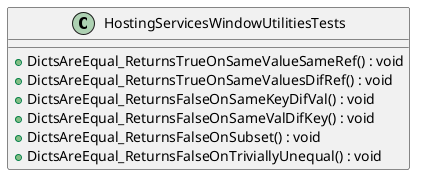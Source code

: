 @startuml
class HostingServicesWindowUtilitiesTests {
    + DictsAreEqual_ReturnsTrueOnSameValueSameRef() : void
    + DictsAreEqual_ReturnsTrueOnSameValuesDifRef() : void
    + DictsAreEqual_ReturnsFalseOnSameKeyDifVal() : void
    + DictsAreEqual_ReturnsFalseOnSameValDifKey() : void
    + DictsAreEqual_ReturnsFalseOnSubset() : void
    + DictsAreEqual_ReturnsFalseOnTriviallyUnequal() : void
}
@enduml
